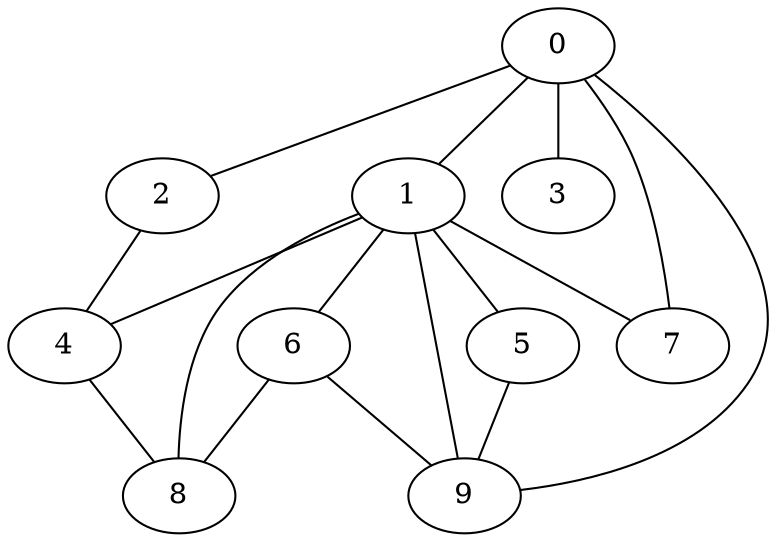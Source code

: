 
graph graphname {
    0 -- 1
0 -- 2
0 -- 3
0 -- 7
0 -- 9
1 -- 4
1 -- 5
1 -- 6
1 -- 7
1 -- 8
1 -- 9
2 -- 4
4 -- 8
5 -- 9
6 -- 9
6 -- 8

}
